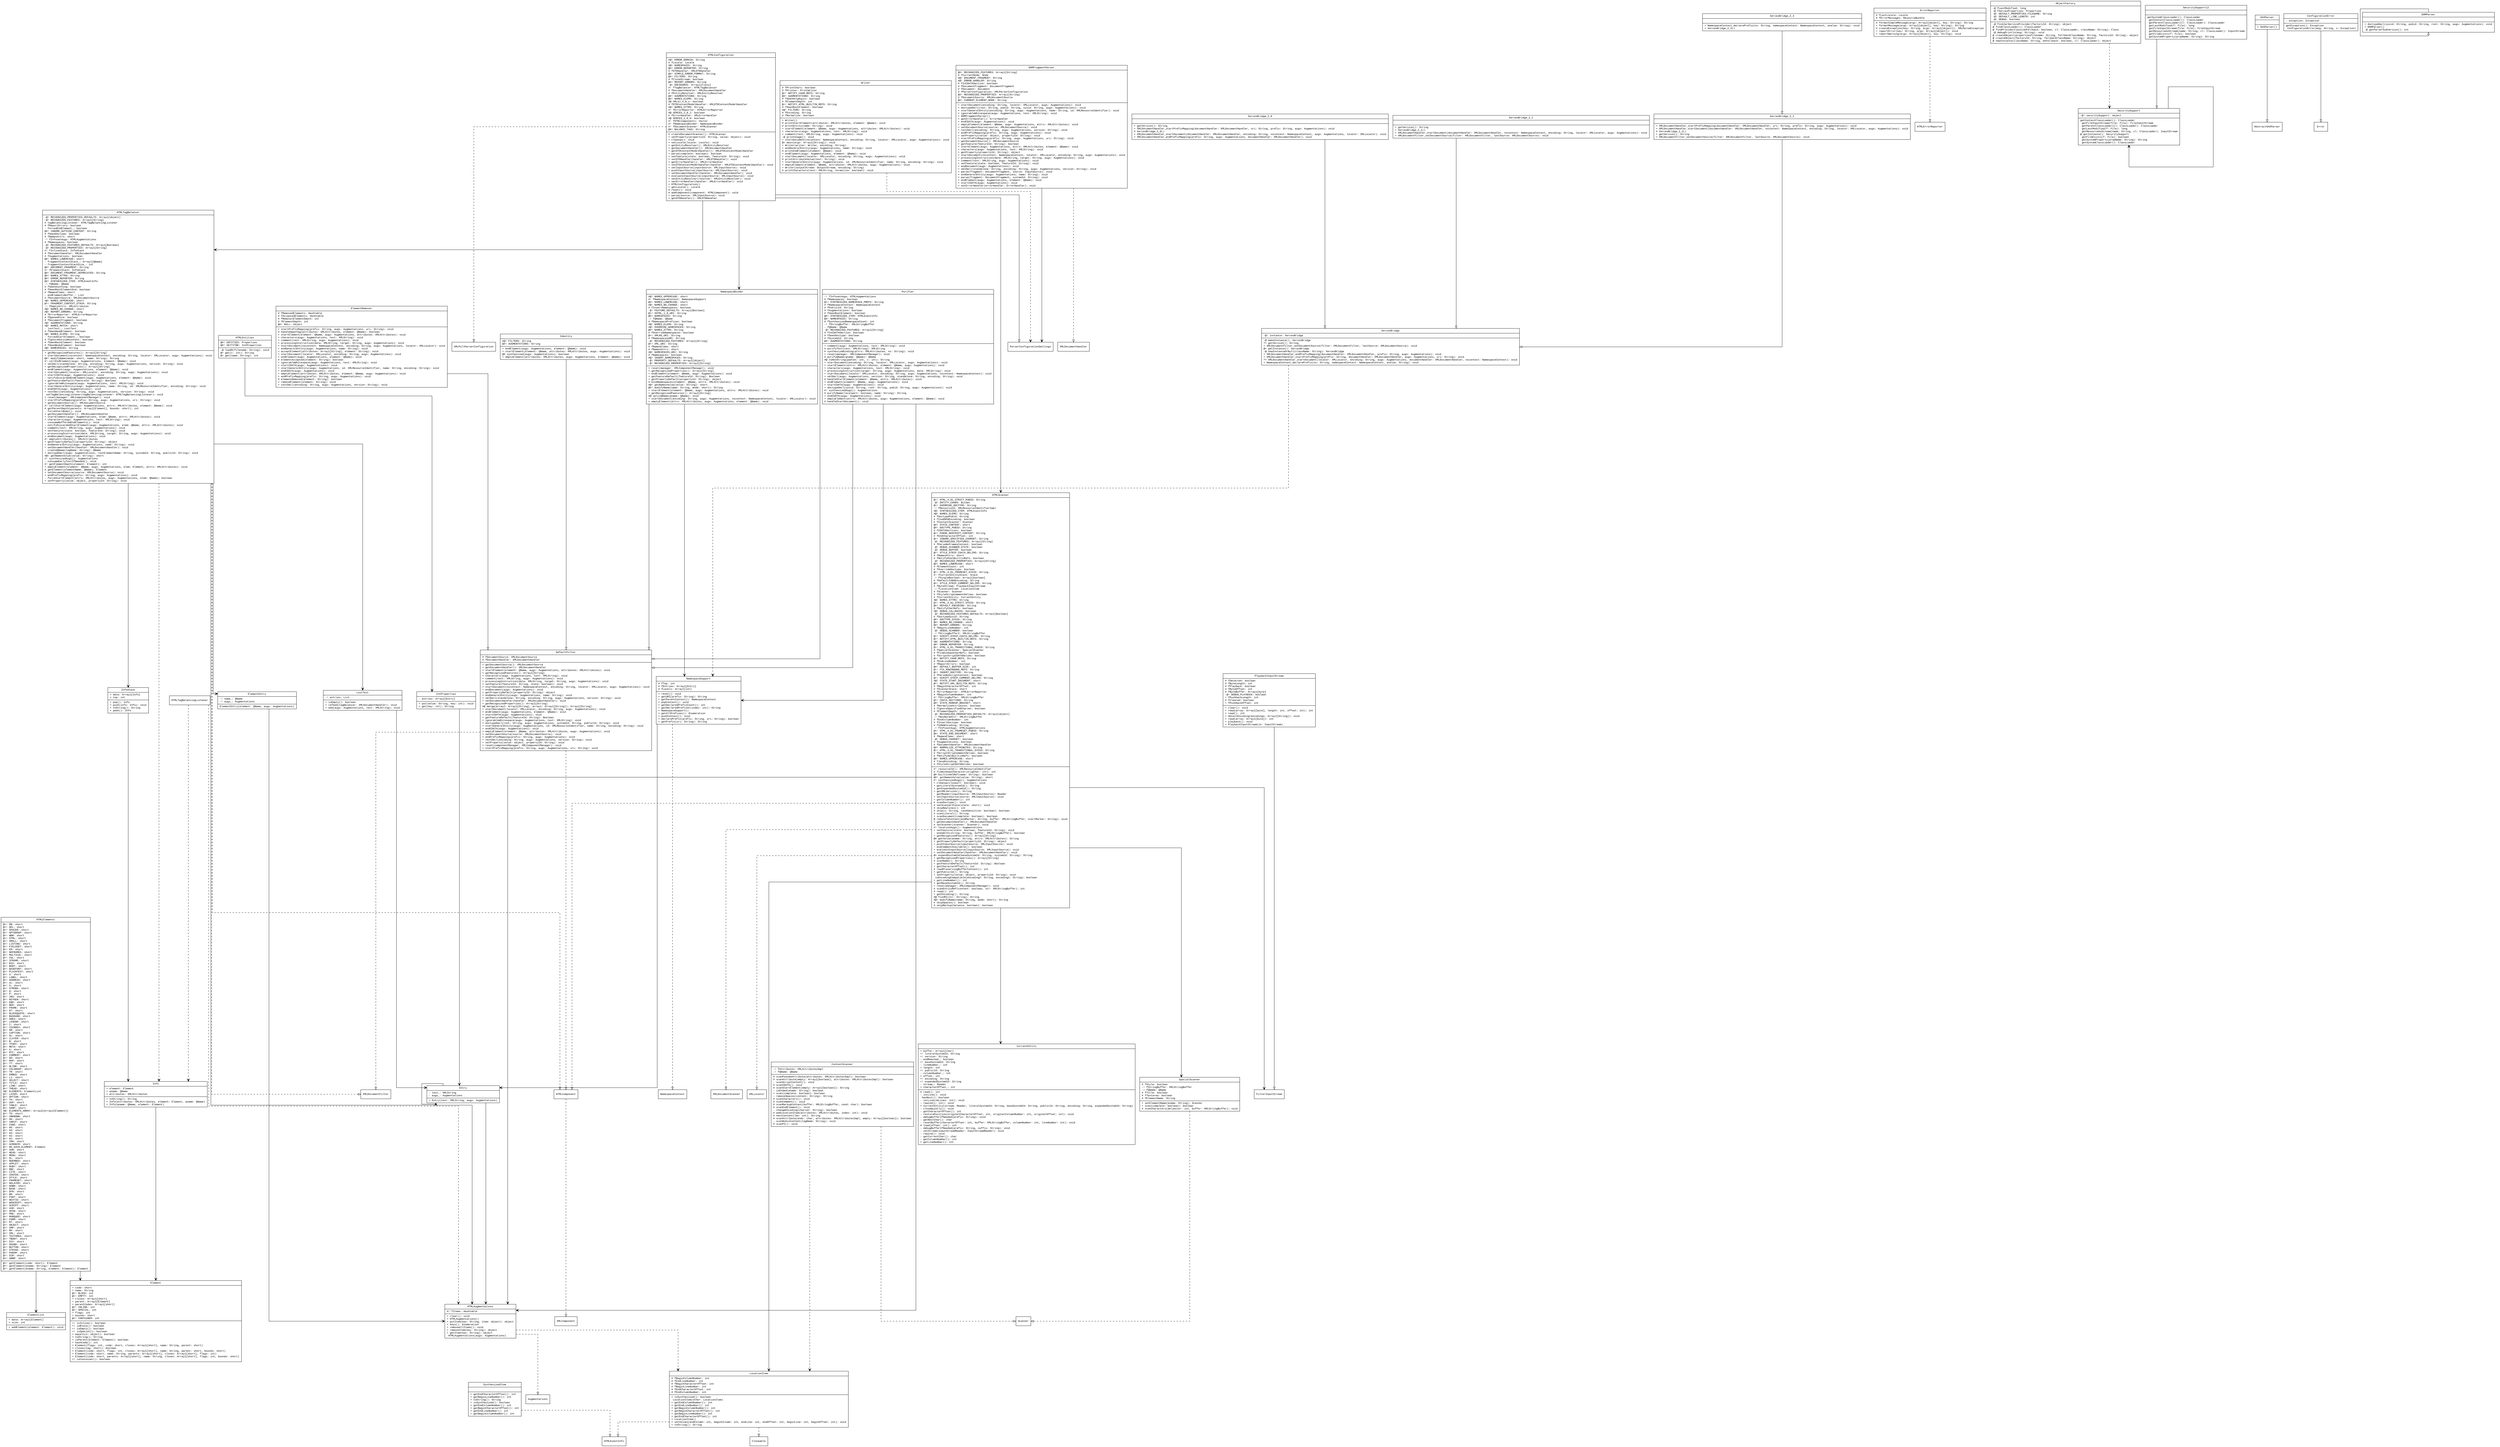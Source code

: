 digraph classes{
fontname = "Courier New"
fontsize = 10
splines=ortho;
node [
fontname = "Courier New"
fontsize = 10
shape = "record"
]
edge [
fontname = "Courier New"
fontsize = 10
]
CurrentEntity [
label = "{CurrentEntity|+ buffer: Array1[char]\l+! literalSystemId: String\l+! version: String\l- endReached_: boolean\l+! baseSystemId: String\l- lineNumber_: int\l+ length: int\l+! publicId: String\l- columnNumber_: int\l+ offset: int\l+! encoding: String\l+! expandedSystemId: String\l- stream_: Reader\l+ characterOffset_: int\l|# read(): int\l- incLine(): void\l hasNext(): boolean\l- incLine(nbLines: int): void\l- rewind(i: int): void\l+ CurrentEntity(stream: Reader, literalSystemId: String, baseSystemId: String, publicId: String, encoding: String, expandedSystemId: String)\l- closeQuietly(): void\l- getCharacterOffset(): int\l- restorePosition(originalCharacterOffset: int, originalColumnNumber: int, originalOffset: int): void\l- debugBufferIfNeeded(prefix: String): void\l- getNextChar(): char\l- resetBuffer(characterOffset: int, buffer: XMLStringBuffer, columnNumber: int, lineNumber: int): void\l# load(offset: int): int\l- debugBufferIfNeeded(prefix: String, suffix: String): void\l- setStream(inputStreamReader: InputStreamReader): void\l- rewind(): void\l- getCurrentChar(): char\l- getColumnNumber(): int\l+ getLineNumber(): int\l}"
]
Entry [
label = "{Entry|+ value: String\l+ key: int\l+ next: Entry\l|+ Entry(value: String, key: int, next: Entry)\l}"
]
Writer [
label = "{Writer|# fPrintChars: boolean\l# fPrinter: PrintWriter\l@+! NOTIFY_CHAR_REFS: String\l@#! AUGMENTATIONS: String\l# fSeenHttpEquiv: boolean\l# fElementDepth: int\l@+! NOTIFY_HTML_BUILTIN_REFS: String\l# fSeenRootElement: boolean\l#@! FILTERS: String\l# fEncoding: String\l# fNormalize: boolean\l|+ Writer()\l# printStartElement(attributes: XMLAttributes, element: QName): void\l# printEntity(name: String): void\l+ startElement(element: QName, augs: Augmentations, attributes: XMLAttributes): void\l+ characters(augs: Augmentations, text: XMLString): void\l+ comment(text: XMLString, augs: Augmentations): void\l-@ printUsage(): void\l+ startDocument(nscontext: NamespaceContext, encoding: String, locator: XMLLocator, augs: Augmentations): void\l@+ main(argv: Array1[String]): void\l+ Writer(writer: Writer, encoding: String)\l+ endGeneralEntity(augs: Augmentations, name: String): void\l# printEndElement(element: QName): void\l+ endElement(augs: Augmentations, element: QName): void\l+ startDocument(locator: XMLLocator, encoding: String, augs: Augmentations): void\l# printAttributeValue(text: String): void\l+ startGeneralEntity(augs: Augmentations, id: XMLResourceIdentifier, name: String, encoding: String): void\l+ emptyElement(element: QName, attributes: XMLAttributes, augs: Augmentations): void\l+ Writer(outputStream: OutputStream, encoding: String)\l# printCharacters(text: XMLString, normalize: boolean): void\l}"
]
DefaultFilter [
label = "{DefaultFilter|# fDocumentSource: XMLDocumentSource\l# fDocumentHandler: XMLDocumentHandler\l|+ getDocumentSource(): XMLDocumentSource\l+ getDocumentHandler(): XMLDocumentHandler\l+ startElement(element: QName, augs: Augmentations, attributes: XMLAttributes): void\l+ getRecognizedFeatures(): Array1[String]\l+ characters(augs: Augmentations, text: XMLString): void\l+ comment(text: XMLString, augs: Augmentations): void\l+ processingInstruction(data: XMLString, target: String, augs: Augmentations): void\l+ setFeature(featureId: String, state: boolean): void\l+ startDocument(nscontext: NamespaceContext, encoding: String, locator: XMLLocator, augs: Augmentations): void\l+ endDocument(augs: Augmentations): void\l+ getPropertyDefault(propertyId: String): object\l+ endGeneralEntity(augs: Augmentations, name: String): void\l+ xmlDecl(standalone: String, encoding: String, augs: Augmentations, version: String): void\l+ setDocumentHandler(handler: XMLDocumentHandler): void\l+ getRecognizedProperties(): Array1[String]\l#@ merge(array2: Array1[String], array1: Array1[String]): Array1[String]\l+ startDocument(locator: XMLLocator, encoding: String, augs: Augmentations): void\l+ endElement(augs: Augmentations, element: QName): void\l+ startCDATA(augs: Augmentations): void\l+ getFeatureDefault(featureId: String): Boolean\l+ ignorableWhitespace(augs: Augmentations, text: XMLString): void\l+ doctypeDecl(root: String, augs: Augmentations, systemId: String, publicId: String): void\l+ startGeneralEntity(augs: Augmentations, id: XMLResourceIdentifier, name: String, encoding: String): void\l+ endCDATA(augs: Augmentations): void\l+ emptyElement(element: QName, attributes: XMLAttributes, augs: Augmentations): void\l+ setDocumentSource(source: XMLDocumentSource): void\l+ endPrefixMapping(prefix: String, augs: Augmentations): void\l+ textDecl(encoding: String, augs: Augmentations, version: String): void\l+ setProperty(value: object, propertyId: String): void\l+ reset(componentManager: XMLComponentManager): void\l+ startPrefixMapping(prefix: String, augs: Augmentations, uri: String): void\l}"
]
ErrorReporter [
label = "{ErrorReporter|# fLastLocale: Locale\l# fErrorMessages: ResourceBundle\l|# formatSimpleMessage(args: Array1[object], key: String): String\l+ formatMessage(args: Array1[object], key: String): String\l# createException(key: String, args: Array1[object]): XMLParseException\l+ reportError(key: String, args: Array1[object]): void\l+ reportWarning(args: Array1[object], key: String): void\l}"
]
HTMLTagBalancer [
label = "{HTMLTagBalancer|-@! RECOGNIZED_PROPERTIES_DEFAULTS: Array1[object]\l-@! RECOGNIZED_FEATURES: Array1[String]\l# tagBalancingListener: HTMLTagBalancingListener\l# fReportErrors: boolean\l- forcedEndElement_: boolean\l@#! IGNORE_OUTSIDE_CONTENT: String\l# fSeenDoctype: boolean\l# fNamesAttrs: short\l-! fInfosetAugs: HTMLAugmentations\l# fNamespaces: boolean\l-@! RECOGNIZED_FEATURES_DEFAULTS: Array1[Boolean]\l-@! RECOGNIZED_PROPERTIES: Array1[String]\l#! fInlineStack: InfoStack\l# fDocumentHandler: XMLDocumentHandler\l# fAugmentations: boolean\l@#! NAMES_LOWERCASE: short\l- fragmentContextStack_: Array1[QName]\l- fragmentContextStackSize_: int\l@#! DOCUMENT_FRAGMENT: String\l#! fElementStack: InfoStack\l@#! DOCUMENT_FRAGMENT_DEPRECATED: String\l@#! NAMES_ATTRS: String\l@#! ERROR_REPORTER: String\l@#! SYNTHESIZED_ITEM: HTMLEventInfo\l-! fQName: QName\l# fSeenAnything: boolean\l# fSeenRootElementEnd: boolean\l# fNamesElems: short\l- endElementsBuffer_: List\l# fDocumentSource: XMLDocumentSource\l#@! NAMES_UPPERCASE: short\l@+! FRAGMENT_CONTEXT_STACK: String\l-! fEmptyAttrs: XMLAttributes\l#@! NAMES_NO_CHANGE: short\l#@! REPORT_ERRORS: String\l# fErrorReporter: HTMLErrorReporter\l# fOpenedForm: boolean\l# fDocumentFragment: boolean\l#@! AUGMENTATIONS: String\l#@! NAMES_MATCH: short\l- lostText_: LostText\l# fSeenHeadElement: boolean\l#@! NAMES_ELEMS: String\l- forcedStartElement_: boolean\l# fIgnoreOutsideContent: boolean\l# fSeenRootElement: boolean\l# fSeenBodyElement: boolean\l#@! NAMESPACES: String\l|+ getRecognizedFeatures(): Array1[String]\l+ startDocument(nscontext: NamespaceContext, encoding: String, locator: XMLLocator, augs: Augmentations): void\l@#! modifyName(mode: short, name: String): String\l#! callEndElement(augs: Augmentations, element: QName): void\l+ xmlDecl(standalone: String, encoding: String, augs: Augmentations, version: String): void\l+ getRecognizedProperties(): Array1[String]\l+ endElement(augs: Augmentations, element: QName): void\l+ startDocument(locator: XMLLocator, encoding: String, augs: Augmentations): void\l+ startCDATA(augs: Augmentations): void\l- notifyDiscardedEndElement(augs: Augmentations, element: QName): void\l+ getFeatureDefault(featureId: String): Boolean\l+ ignorableWhitespace(augs: Augmentations, text: XMLString): void\l+ startGeneralEntity(augs: Augmentations, name: String, id: XMLResourceIdentifier, encoding: String): void\l+ endCDATA(augs: Augmentations): void\l+ textDecl(encoding: String, augs: Augmentations, version: String): void\l setTagBalancingListener(tagBalancingListener: HTMLTagBalancingListener): void\l+ reset(manager: XMLComponentManager): void\l+ startPrefixMapping(prefix: String, augs: Augmentations, uri: String): void\l+ getDocumentSource(): XMLDocumentSource\l#! callStartElement(augs: Augmentations, attrs: XMLAttributes, element: QName): void\l# getParentDepth(parents: Array1[Element], bounds: short): int\l- forceStartBody(): void\l+ getDocumentHandler(): XMLDocumentHandler\l+ startElement(augs: Augmentations, elem: QName, attrs: XMLAttributes): void\l+ characters(augs: Augmentations, text: XMLString): void\l- consumeBufferedEndElements(): void\l- notifyDiscardedStartElement(augs: Augmentations, elem: QName, attrs: XMLAttributes): void\l+ comment(text: XMLString, augs: Augmentations): void\l+ setFeature(state: boolean, featureId: String): void\l+ processingInstruction(data: XMLString, target: String, augs: Augmentations): void\l+ endDocument(augs: Augmentations): void\l#! emptyAttributes(): XMLAttributes\l+ getPropertyDefault(propertyId: String): object\l+ endGeneralEntity(augs: Augmentations, name: String): void\l+ setDocumentHandler(handler: XMLDocumentHandler): void\l- createQName(tagName: String): QName\l+ doctypeDecl(augs: Augmentations, rootElementName: String, systemId: String, publicId: String): void\l#@! getNamesValue(value: String): short\l#! synthesizedAugs(): Augmentations\l- consumeEarlyTextIfNeeded(): void\l#! getElementDepth(element: Element): int\l+ emptyElement(element: QName, augs: Augmentations, elem: Element, attrs: XMLAttributes): void\l# getElement(elementName: QName): Element\l+ setDocumentSource(source: XMLDocumentSource): void\l+ endPrefixMapping(prefix: String, augs: Augmentations): void\l- forceStartElement(attrs: XMLAttributes, augs: Augmentations, elem: QName): boolean\l+ setProperty(value: object, propertyId: String): void\l}"
]
ObjectFactory [
label = "{ObjectFactory|-@ fLastModified: long\l-@ fXercesProperties: Properties\l-@! DEFAULT_PROPERTIES_FILENAME: String\l-@! DEFAULT_LINE_LENGTH: int\l-@! DEBUG: boolean\l|-@ findJarServiceProvider(factoryId: String): object\l@ findClassLoader(): ClassLoader\l@ findProviderClass(doFallback: boolean, cl: ClassLoader, className: String): Class\l-@ debugPrintln(msg: String): void\l@ createObject(propertiesFilename: String, fallbackClassName: String, factoryId: String): object\l@ createObject(factoryId: String, fallbackClassName: String): object\l@ newInstance(className: String, doFallback: boolean, cl: ClassLoader): object\l}"
]
SAXParser [
label = "{SAXParser||+ SAXParser()\l}"
]
SecuritySupport12 [
label = "{SecuritySupport12|| getSystemClassLoader(): ClassLoader\l getContextClassLoader(): ClassLoader\l getParentClassLoader(cl: ClassLoader): ClassLoader\l getLastModified(f: File): long\l getFileInputStream(file: File): FileInputStream\l getResourceAsStream(name: String, cl: ClassLoader): InputStream\l getFileExists(f: File): boolean\l getSystemProperty(propName: String): String\l}"
]
NamespaceSupport [
label = "{NamespaceSupport|# fTop: int\l# fEntries: Array1[Entry]\l# fLevels: Array1[int]\l|+ reset(): void\l+ getURI(prefix: String): String\l+ getParentContext(): NamespaceContext\l+ popContext(): void\l+ getDeclaredPrefixCount(): int\l+ getDeclaredPrefixAt(index: int): String\l+ NamespaceSupport()\l+ getAllPrefixes(): Enumeration\l+ pushContext(): void\l+ declarePrefix(prefix: String, uri: String): boolean\l+ getPrefix(uri: String): String\l}"
]
InfoStack [
label = "{InfoStack|+ data: Array1[Info]\l+ top: int\l|+ pop(): Info\l+ push(info: Info): void\l+ toString(): String\l+ peek(): Info\l}"
]
Identity [
label = "{Identity|#@! FILTERS: String\l@#! AUGMENTATIONS: String\l|+ endElement(augs: Augmentations, element: QName): void\l+ startElement(element: QName, attributes: XMLAttributes, augs: Augmentations): void\l@# synthesized(augs: Augmentations): boolean\l+ emptyElement(attributes: XMLAttributes, augs: Augmentations, element: QName): void\l}"
]
NamespaceBinder [
label = "{NamespaceBinder|#@! NAMES_UPPERCASE: short\l#! fNamespaceContext: NamespaceSupport\l@#! NAMES_LOWERCASE: short\l#@! NAMES_NO_CHANGE: short\l# fInsertNamespaces: boolean\l-@! FEATURE_DEFAULTS: Array1[Boolean]\l@+! XHTML_1_0_URI: String\l@#! NAMESPACES: String\l-! fQName: QName\l# fNamespacePrefixes: boolean\l#@! NAMES_ELEMS: String\l#@! OVERRIDE_NAMESPACES: String\l@#! NAMES_ATTRS: String\l# fOverrideNamespaces: boolean\l@+! XMLNS_URI: String\l# fNamespacesURI: String\l-@! RECOGNIZED_FEATURES: Array1[String]\l@+! XML_URI: String\l# fNamesElems: short\l# fNamesAttrs: short\l#@! NAMESPACES_URI: String\l# fNamespaces: boolean\l#@! INSERT_NAMESPACES: String\l-@! PROPERTY_DEFAULTS: Array1[object]\l-@! RECOGNIZED_PROPERTIES: Array1[String]\l|+ reset(manager: XMLComponentManager): void\l+ getRecognizedProperties(): Array1[String]\l+ endElement(element: QName, augs: Augmentations): void\l+ getFeatureDefault(featureId: String): Boolean\l+ getPropertyDefault(propertyId: String): object\l# bindNamespaces(element: QName, attrs: XMLAttributes): void\l#@! getNamesValue(value: String): short\l@#! modifyName(name: String, mode: short): String\l+ startElement(element: QName, augs: Augmentations, attrs: XMLAttributes): void\l+ getRecognizedFeatures(): Array1[String]\l#@ splitQName(qname: QName): void\l+ startDocument(encoding: String, augs: Augmentations, nscontext: NamespaceContext, locator: XMLLocator): void\l+ emptyElement(attrs: XMLAttributes, augs: Augmentations, element: QName): void\l}"
]
PlaybackInputStream [
label = "{PlaybackInputStream|# fDetected: boolean\l# fByteLength: int\l# fPlayback: boolean\l# fByteOffset: int\l# fByteBuffer: Array1[byte]\l-@! DEBUG_PLAYBACK: boolean\l+ fPushbackLength: int\l# fCleared: boolean\l+ fPushbackOffset: int\l|+ clear(): void\l+ read(array: Array1[byte], length: int, offset: int): int\l+ read(): int\l+ detectEncoding(encodings: Array1[String]): void\l+ read(array: Array1[byte]): int\l+ playback(): void\l+ PlaybackInputStream(in: InputStream)\l}"
]
XercesBridge_2_0 [
label = "{XercesBridge_2_0||+ getVersion(): String\l+ XMLDocumentHandler_startPrefixMapping(documentHandler: XMLDocumentHandler, uri: String, prefix: String, augs: Augmentations): void\l# XercesBridge_2_0()\l+ XMLDocumentHandler_startDocument(documentHandler: XMLDocumentHandler, encoding: String, nscontext: NamespaceContext, augs: Augmentations, locator: XMLLocator): void\l+ XMLDocumentHandler_endPrefixMapping(prefix: String, augs: Augmentations, documentHandler: XMLDocumentHandler): void\l}"
]
Entry [
label = "{Entry|+ prefix: String\l+ uri: String\l|+ Entry(uri: String, prefix: String)\l}"
]
ConfigurationError [
label = "{ConfigurationError|- exception: Exception\l| getException(): Exception\l ConfigurationError(msg: String, x: Exception)\l}"
]
XercesBridge_2_1 [
label = "{XercesBridge_2_1||+ getVersion(): String\l+ XercesBridge_2_1()\l+ XMLDocumentHandler_startDocument(documentHandler: XMLDocumentHandler, nscontext: NamespaceContext, encoding: String, locator: XMLLocator, augs: Augmentations): void\l+ XMLDocumentFilter_setDocumentSource(filter: XMLDocumentFilter, lastSource: XMLDocumentSource): void\l}"
]
XercesBridge_2_2 [
label = "{XercesBridge_2_2||+ XMLDocumentHandler_startPrefixMapping(documentHandler: XMLDocumentHandler, uri: String, prefix: String, augs: Augmentations): void\l+ XMLDocumentHandler_startDocument(documentHandler: XMLDocumentHandler, nscontext: NamespaceContext, encoding: String, locator: XMLLocator, augs: Augmentations): void\l# XercesBridge_2_2()\l+ getVersion(): String\l+ XMLDocumentFilter_setDocumentSource(filter: XMLDocumentFilter, lastSource: XMLDocumentSource): void\l}"
]
Info [
label = "{Info|+ element: Element\l+ qname: QName\l+ attributes: XMLAttributes\l|+ toString(): String\l+ Info(attributes: XMLAttributes, element: Element, qname: QName)\l+ Info(qname: QName, element: Element)\l}"
]
DOMFragmentParser [
label = "{DOMFragmentParser|@#! RECOGNIZED_FEATURES: Array1[String]\l# fCurrentNode: Node\l#@! DOCUMENT_FRAGMENT: String\l#@! ERROR_HANDLER: String\l# fInCDATASection: boolean\l# fDocumentFragment: DocumentFragment\l# fDocument: Document\l# fParserConfiguration: XMLParserConfiguration\l@#! RECOGNIZED_PROPERTIES: Array1[String]\l# fDocumentSource: XMLDocumentSource\l@#! CURRENT_ELEMENT_NODE: String\l|+ startDocument(encoding: String, locator: XMLLocator, augs: Augmentations): void\l+ doctypeDecl(root: String, pubid: String, sysid: String, augs: Augmentations): void\l+ startGeneralEntity(encoding: String, augs: Augmentations, name: String, id: XMLResourceIdentifier): void\l+ ignorableWhitespace(augs: Augmentations, text: XMLString): void\l+ DOMFragmentParser()\l+ getErrorHandler(): ErrorHandler\l+ endCDATA(augs: Augmentations): void\l+ emptyElement(element: QName, augs: Augmentations, attrs: XMLAttributes): void\l+ setDocumentSource(source: XMLDocumentSource): void\l+ textDecl(encoding: String, augs: Augmentations, version: String): void\l+ endPrefixMapping(prefix: String, augs: Augmentations): void\l+ setProperty(value: object, propertyId: String): void\l+ startPrefixMapping(prefix: String, augs: Augmentations, uri: String): void\l+ getDocumentSource(): XMLDocumentSource\l+ getFeature(featureId: String): boolean\l+ startElement(augs: Augmentations, attrs: XMLAttributes, element: QName): void\l+ characters(augs: Augmentations, text: XMLString): void\l+ getProperty(propertyId: String): object\l+ startDocument(nscontext: NamespaceContext, locator: XMLLocator, encoding: String, augs: Augmentations): void\l+ processingInstruction(data: XMLString, target: String, augs: Augmentations): void\l+ comment(text: XMLString, augs: Augmentations): void\l+ setFeature(state: boolean, featureId: String): void\l+ endDocument(augs: Augmentations): void\l+ xmlDecl(standalone: String, encoding: String, augs: Augmentations, version: String): void\l+ parse(fragment: DocumentFragment, source: InputSource): void\l+ endGeneralEntity(augs: Augmentations, name: String): void\l+ parse(fragment: DocumentFragment, systemId: String): void\l+ endElement(augs: Augmentations, element: QName): void\l+ startCDATA(augs: Augmentations): void\l+ setErrorHandler(errorHandler: ErrorHandler): void\l}"
]
XercesBridge_2_3 [
label = "{XercesBridge_2_3||+ NamespaceContext_declarePrefix(ns: String, namespaceContext: NamespaceContext, avalue: String): void\l+ XercesBridge_2_3()\l}"
]
SynthesizedItem [
label = "{SynthesizedItem||+ getEndCharacterOffset(): int\l+ getBeginLineNumber(): int\l+ toString(): String\l+ isSynthesized(): boolean\l+ getEndColumnNumber(): int\l+ getBeginCharacterOffset(): int\l+ getEndLineNumber(): int\l+ getBeginColumnNumber(): int\l}"
]
HTMLElements [
label = "{HTMLElements|@+! RB: short\l@+! DEL: short\l@+! SPACER: short\l@+! OPTGROUP: short\l@+! WBR: short\l@+! HTML: short\l@+! SMALL: short\l@+! LISTING: short\l@+! FIELDSET: short\l@+! EM: short\l@+! NOFRAMES: short\l@+! MULTICOL: short\l@+! COL: short\l@+! IFRAME: short\l@+! BIG: short\l@+! BODY: short\l@+! BASEFONT: short\l@+! PLAINTEXT: short\l@+! U: short\l@+! LABEL: short\l@+! ADDRESS: short\l@+! UL: short\l@+! S: short\l@+! STRONG: short\l@+! Q: short\l@+! P: short\l@+! INS: short\l@+! KEYGEN: short\l@+! KBD: short\l@+! BDO: short\l@+! FRAME: short\l@+! DT: short\l@+! BLOCKQUOTE: short\l@+! BGSOUND: short\l@+! AREA: short\l@+! LEGEND: short\l@+! I: short\l@+! ISINDEX: short\l@+! HR: short\l@+! CAPTION: short\l@+! DL: short\l@+! ILAYER: short\l@+! B: short\l@+! TFOOT: short\l@+! META: short\l@+! A: short\l@+! RTC: short\l@+! COMMENT: short\l@+! DD: short\l@+! MAP: short\l@+! TT: short\l@+! BLINK: short\l@+! COLGROUP: short\l@+! TR: short\l@+! EMBED: short\l@+! LI: short\l@+! SELECT: short\l@+! TITLE: short\l@+! LINK: short\l@+! THEAD: short\l#@! ELEMENTS: ElementList\l@+! LAYER: short\l@+! OPTION: short\l@+! TH: short\l@+! SUP: short\l@+! TABLE: short\l@+! SAMP: short\l#@! ELEMENTS_ARRAY: Array2[Array1[Element]]\l@+! TD: short\l@+! UNKNOWN: short\l@+! H6: short\l@+! INPUT: short\l@+! CODE: short\l@+! H5: short\l@+! H4: short\l@+! H3: short\l@+! H2: short\l@+! H1: short\l@+! IMG: short\l@+! ACRONYM: short\l@+! NO_SUCH_ELEMENT: Element\l@+! SUB: short\l@+! HEAD: short\l@+! MENU: short\l@+! OL: short\l@+! NOEMBED: short\l@+! APPLET: short\l@+! RUBY: short\l@+! RBC: short\l@+! CITE: short\l@+! CENTER: short\l@+! STYLE: short\l@+! FRAMESET: short\l@+! NOLAYER: short\l@+! NOBR: short\l@+! BASE: short\l@+! DFN: short\l@+! BR: short\l@+! FONT: short\l@+! NEXTID: short\l@+! NOSCRIPT: short\l@+! SCRIPT: short\l@+! VAR: short\l@+! SPAN: short\l@+! PRE: short\l@+! MARQUEE: short\l@+! FORM: short\l@+! RT: short\l@+! OBJECT: short\l@+! XMP: short\l@+! RP: short\l@+! XML: short\l@+! TEXTAREA: short\l@+! TBODY: short\l@+! DIV: short\l@+! SOUND: short\l@+! BUTTON: short\l@+! STRIKE: short\l@+! PARAM: short\l@+! DIR: short\l@+! ABBR: short\l|@+! getElement(code: short): Element\l@+! getElement(ename: String): Element\l@+! getElement(ename: String, element: Element): Element\l}"
]
LocationItem [
label = "{LocationItem|# fBeginColumnNumber: int\l# fEndLineNumber: int\l# fBeginCharacterOffset: int\l# fBeginLineNumber: int\l# fEndCharacterOffset: int\l# fEndColumnNumber: int\l|+ isSynthesized(): boolean\l LocationItem(other: LocationItem)\l+ getEndColumnNumber(): int\l+ getEndLineNumber(): int\l+ getBeginColumnNumber(): int\l+ getBeginCharacterOffset(): int\l+ getBeginLineNumber(): int\l+ getEndCharacterOffset(): int\l+ LocationItem()\l+ setValues(endColumn: int, beginColumn: int, endLine: int, endOffset: int, beginLine: int, beginOffset: int): void\l+ toString(): String\l}"
]
ElementRemover [
label = "{ElementRemover|# fRemovedElements: Hashtable\l# fAcceptedElements: Hashtable\l# fRemovalElementDepth: int\l# fElementDepth: int\l@#! NULL: object\l|+ startPrefixMapping(prefix: String, augs: Augmentations, uri: String): void\l# handleOpenTag(attributes: XMLAttributes, element: QName): boolean\l+ startElement(element: QName, augs: Augmentations, attributes: XMLAttributes): void\l+ characters(augs: Augmentations, text: XMLString): void\l+ comment(text: XMLString, augs: Augmentations): void\l+ processingInstruction(data: XMLString, target: String, augs: Augmentations): void\l+ startDocument(nscontext: NamespaceContext, encoding: String, augs: Augmentations, locator: XMLLocator): void\l+ endGeneralEntity(augs: Augmentations, name: String): void\l+ acceptElement(attributes: Array1[String], element: String): void\l+ startDocument(locator: XMLLocator, encoding: String, augs: Augmentations): void\l+ endElement(augs: Augmentations, element: QName): void\l# elementAccepted(element: String): boolean\l+ ignorableWhitespace(augs: Augmentations, text: XMLString): void\l+ startCDATA(augs: Augmentations): void\l+ startGeneralEntity(augs: Augmentations, id: XMLResourceIdentifier, name: String, encoding: String): void\l+ endCDATA(augs: Augmentations): void\l+ emptyElement(attributes: XMLAttributes, element: QName, augs: Augmentations): void\l+ endPrefixMapping(prefix: String, augs: Augmentations): void\l# elementRemoved(element: String): boolean\l+ removeElement(element: String): void\l+ textDecl(encoding: String, augs: Augmentations, version: String): void\l}"
]
HTMLAugmentations [
label = "{HTMLAugmentations|#! fItems: Hashtable\l|+ clear(): void\l+ HTMLAugmentations()\l+ putItem(key: String, item: object): object\l+ keys(): Enumeration\l+ removeAllItems(): void\l+ removeItem(key: String): object\l+ getItem(key: String): object\l HTMLAugmentations(augs: Augmentations)\l}"
]
DOMParser [
label = "{DOMParser||+ doctypeDecl(sysid: String, pubid: String, root: String, augs: Augmentations): void\l+ DOMParser()\l-@ getParserSubVersion(): int\l}"
]
HTMLEntities [
label = "{HTMLEntities|@#! ENTITIES: Properties\l@#! SEITITNE: IntProperties\l|-@ load0(filename: String): void\l@+ get(c: int): String\l@+ get(name: String): int\l}"
]
ElementList [
label = "{ElementList|+ data: Array1[Element]\l+ size: int\l|+ addElement(element: Element): void\l}"
]
HTMLConfiguration [
label = "{HTMLConfiguration|#@! ERROR_DOMAIN: String\l# fLocale: Locale\l#@! NAMESPACES: String\l@#! ERROR_REPORTER: String\l# fDTDHandler: XMLDTDHandler\l@#! SIMPLE_ERROR_FORMAT: String\l@#! FILTERS: String\l# fCloseStream: boolean\l@#! REPORT_ERRORS: String\l-@! DOCSOURCE: Array1[Class]\l#! fTagBalancer: HTMLTagBalancer\l# fDocumentHandler: XMLDocumentHandler\l# fEntityResolver: XMLEntityResolver\l@#! AUGMENTATIONS: String\l@#! NAMES_ELEMS: String\l#@ XML4J_4_0_x: boolean\l# fDTDContentModelHandler: XMLDTDContentModelHandler\l#@! NAMES_ATTRS: String\l#! fErrorReporter: HTMLErrorReporter\l#@ XERCES_2_0_1: boolean\l# fErrorHandler: XMLErrorHandler\l#@ XERCES_2_0_0: boolean\l#! fHTMLComponents: Vector\l#! fNamespaceBinder: NamespaceBinder\l#! fDocumentScanner: HTMLScanner\l@#! BALANCE_TAGS: String\l|# createDocumentScanner(): HTMLScanner\l+ setProperty(propertyId: String, value: object): void\l+ cleanup(): void\l+ setLocale(locale: Locale): void\l+ getEntityResolver(): XMLEntityResolver\l+ getDocumentHandler(): XMLDocumentHandler\l+ getDTDContentModelHandler(): XMLDTDContentModelHandler\l+ parse(complete: boolean): boolean\l+ setFeature(state: boolean, featureId: String): void\l+ setDTDHandler(handler: XMLDTDHandler): void\l+ getErrorHandler(): XMLErrorHandler\l+ setDTDContentModelHandler(handler: XMLDTDContentModelHandler): void\l+ setInputSource(inputSource: XMLInputSource): void\l+ pushInputSource(inputSource: XMLInputSource): void\l+ setDocumentHandler(handler: XMLDocumentHandler): void\l+ evaluateInputSource(inputSource: XMLInputSource): void\l+ setEntityResolver(resolver: XMLEntityResolver): void\l+ setErrorHandler(handler: XMLErrorHandler): void\l+ HTMLConfiguration()\l+ getLocale(): Locale\l# reset(): void\l# addComponent(component: HTMLComponent): void\l+ parse(source: XMLInputSource): void\l+ getDTDHandler(): XMLDTDHandler\l}"
]
Element [
label = "{Element|+ code: short\l+ name: String\l@+! BLOCK: int\l@+! EMPTY: int\l+ closes: Array1[short]\l+ parent: Array1[Element]\l+ parentCodes: Array1[short]\l@+! INLINE: int\l@+! SPECIAL: int\l+ flags: int\l+ bounds: short\l@+! CONTAINER: int\l|+! isInline(): boolean\l+! isBlock(): boolean\l+! isEmpty(): boolean\l+! isSpecial(): boolean\l+ equals(o: object): boolean\l+ toString(): String\l+ isParent(element: Element): boolean\l+ hashCode(): int\l+ Element(flags: int, code: short, closes: Array1[short], name: String, parent: short)\l+ closes(tag: short): boolean\l+ Element(code: short, flags: int, closes: Array1[short], name: String, parent: short, bounds: short)\l+ Element(code: short, name: String, parents: Array1[short], closes: Array1[short], flags: int)\l+ Element(code: short, parents: Array1[short], name: String, closes: Array1[short], flags: int, bounds: short)\l+! isContainer(): boolean\l}"
]
XercesBridge [
label = "{XercesBridge|-@! instance: XercesBridge\l|-@ makeInstance(): XercesBridge\l?+ getVersion(): String\l+ XMLDocumentFilter_setDocumentSource(filter: XMLDocumentFilter, lastSource: XMLDocumentSource): void\l@+ getInstance(): XercesBridge\l-@ newInstanceOrNull(className: String): XercesBridge\l+ XMLDocumentHandler_endPrefixMapping(documentHandler: XMLDocumentHandler, prefix: String, augs: Augmentations): void\l+ XMLDocumentHandler_startPrefixMapping(prefix: String, documentHandler: XMLDocumentHandler, augs: Augmentations, uri: String): void\l?+ XMLDocumentHandler_startDocument(locator: XMLLocator, encoding: String, augs: Augmentations, documentHandler: XMLDocumentHandler, nscontext: NamespaceContext): void\l+ NamespaceContext_declarePrefix(ns: String, namespaceContext: NamespaceContext, avalue: String): void\l}"
]
LostText [
label = "{LostText|-! entries: List\l|+ isEmpty(): boolean\l+ refeed(tagBalancer: XMLDocumentHandler): void\l+ add(augs: Augmentations, text: XMLString): void\l}"
]
SecuritySupport [
label = "{SecuritySupport|-@! securitySupport: object\l| getContextClassLoader(): ClassLoader\l getFileInputStream(file: File): FileInputStream\l getParentClassLoader(cl: ClassLoader): ClassLoader\l getLastModified(f: File): long\l getResourceAsStream(name: String, cl: ClassLoader): InputStream\l@ getInstance(): SecuritySupport\l getFileExists(f: File): boolean\l getSystemProperty(propName: String): String\l getSystemClassLoader(): ClassLoader\l}"
]
Entry [
label = "{Entry|- text_: XMLString\l- augs_: Augmentations\l|+ Entry(text: XMLString, augs: Augmentations)\l}"
]
HTMLScanner [
label = "{HTMLScanner|@+! HTML_4_01_STRICT_PUBID: String\l-@! ENTITY_CHARS: BitSet\l@+! OVERRIDE_DOCTYPE: String\l-! fResourceId: XMLResourceIdentifierImpl\l#@! SYNTHESIZED_ITEM: HTMLEventInfo\l#@! NAMES_ELEMS: String\l# fDoctypePubid: String\l# fIso8859Encoding: boolean\l# fContentScanner: Scanner\l@#! STATE_CONTENT: short\l@#! DOCTYPE_PUBID: String\l# fCDATASections: boolean\l@+! PARSE_NOSCRIPT_CONTENT: String\l# fEndCharacterOffset: int\l@+! IGNORE_SPECIFIED_CHARSET: String\l-@! RECOGNIZED_FEATURES: Array1[String]\l# fParseNoFramesContent: boolean\l-@! DEBUG_SCANNER_STATE: boolean\l-@! DEBUG_BUFFER: boolean\l@+! STYLE_STRIP_CDATA_DELIMS: String\l# fNamesAttrs: short\l# fNotifyHtmlBuiltinRefs: boolean\l-@! RECOGNIZED_PROPERTIES: Array1[String]\l@#! NAMES_LOWERCASE: short\l# fElementCount: int\l# fOverrideDoctype: boolean\l@+! HTML_4_01_FRAMESET_SYSID: String\l#! fCurrentEntityStack: Stack\l-! fSingleBoolean: Array1[boolean]\l# fDefaultIANAEncoding: String\l@+! STYLE_STRIP_COMMENT_DELIMS: String\l# fByteStream: PlaybackInputStream\l-! fLocationItem: LocationItem\l# fScanner: Scanner\l# fStyleStripCommentDelims: boolean\l# fCurrentEntity: CurrentEntity\l#@! NAMES_ATTRS: String\l@+! HTML_4_01_STRICT_SYSID: String\l@#! DEFAULT_ENCODING: String\l# fNotifyCharRefs: boolean\l#@! DEBUG_CALLBACKS: boolean\l-@! RECOGNIZED_FEATURES_DEFAULTS: Array1[Boolean]\l# fDoctypeSysid: String\l@#! DOCTYPE_SYSID: String\l@#! NAMES_NO_CHANGE: short\l@#! REPORT_ERRORS: String\l# fBeginLineNumber: int\l-@! DEBUG_SCANNER: boolean\l-! fStringBuffer2: XMLStringBuffer\l@+! SCRIPT_STRIP_CDATA_DELIMS: String\l@+! NOTIFY_HTML_BUILTIN_REFS: String\l#@! AUGMENTATIONS: String\l@#! ERROR_REPORTER: String\l@+! HTML_4_01_TRANSITIONAL_PUBID: String\l# fSpecialScanner: SpecialScanner\l# fFixWindowsCharRefs: boolean\l# fScriptStripCDATADelims: boolean\l@+! NOTIFY_CHAR_REFS: String\l# fEndLineNumber: int\l# fReportErrors: boolean\l@#! DEFAULT_BUFFER_SIZE: int\l@+! FIX_MSWINDOWS_REFS: String\l@+! INSERT_DOCTYPE: String\l# fParseNoScriptContent: boolean\l@+! SCRIPT_STRIP_COMMENT_DELIMS: String\l#@! STATE_START_DOCUMENT: short\l@+! NOTIFY_XML_BUILTIN_REFS: String\l# fBeginCharacterOffset: int\l# fScannerState: short\l# fErrorReporter: HTMLErrorReporter\l# fBeginColumnNumber: int\l#! fStringBuffer: XMLStringBuffer\l@+! CDATA_SECTIONS: String\l@#! STATE_MARKUP_BRACKET: short\l# fNormalizeAttributes: boolean\l# fIgnoreSpecifiedCharset: boolean\l# fElementDepth: int\l-@! RECOGNIZED_PROPERTIES_DEFAULTS: Array1[object]\l-! fNonNormAttr: XMLStringBuffer\l# fEndColumnNumber: int\l# fInsertDoctype: boolean\l# fIANAEncoding: String\l-! fInfosetAugs: HTMLAugmentations\l@+! HTML_4_01_FRAMESET_PUBID: String\l@#! STATE_END_DOCUMENT: short\l# fNamesElems: short\l-@! DEBUG_CHARSET: boolean\l# fAugmentations: boolean\l# fDocumentHandler: XMLDocumentHandler\l@#! NORMALIZE_ATTRIBUTES: String\l@+! HTML_4_01_TRANSITIONAL_SYSID: String\l# fScriptStripCommentDelims: boolean\l# fNotifyXmlBuiltinRefs: boolean\l@#! NAMES_UPPERCASE: short\l# fJavaEncoding: String\l# fStyleStripCDATADelims: boolean\l|#! resourceId(): XMLResourceIdentifier\l# fixWindowsCharacter(origChar: int): int\l@# builtinXmlRef(name: String): boolean\l@#! getNamesValue(value: String): short\l#! synthesizedAugs(): Augmentations\l+ cleanup(closeall: boolean): void\l+ getLiteralSystemId(): String\l+ getExpandedSystemId(): String\l+ getXMLVersion(): String\l- getReader(inputSource: XMLInputSource): Reader\l+ setInputSource(source: XMLInputSource): void\l+ getColumnNumber(): int\l# scanDoctype(): void\l# setScannerState(state: short): void\l# skipNewlines(): int\l# skip(s: String, caseSensitive: boolean): boolean\l# scanLiteral(): String\l+ scanDocument(complete: boolean): boolean\l@ reduceToContent(endMarker: String, buffer: XMLStringBuffer, startMarker: String): void\l+ getDocumentHandler(): XMLDocumentHandler\l# setScanner(scanner: Scanner): void\l#! locationAugs(): Augmentations\l+ setFeature(state: boolean, featureId: String): void\l- endsWith(string: String, buffer: XMLStringBuffer): boolean\l+ getRecognizedFeatures(): Array1[String]\l@# getValue(aname: String, attrs: XMLAttributes): String\l+ getPropertyDefault(propertyId: String): object\l+ pushInputSource(inputSource: XMLInputSource): void\l- endCommentAvailable(): boolean\l+ evaluateInputSource(inputSource: XMLInputSource): void\l+ setDocumentHandler(handler: XMLDocumentHandler): void\l@+ expandSystemId(baseSystemId: String, systemId: String): String\l+ getRecognizedProperties(): Array1[String]\l# scanName(): String\l+ getFeatureDefault(featureId: String): Boolean\l+ getCharacterOffset(): int\l# readPreservingBufferContent(): int\l+ getPublicId(): String\l+ setProperty(value: object, propertyId: String): void\l isEncodingCompatible(encoding2: String, encoding1: String): boolean\l+ getLineNumber(): int\l+ getBaseSystemId(): String\l+ reset(manager: XMLComponentManager): void\l# scanEntityRef(content: boolean, str: XMLStringBuffer): int\l# read(): int\l+ getEncoding(): String\l#@ fixURI(str: String): String\l#@! modifyName(name: String, mode: short): String\l# skipSpaces(): boolean\l# skipMarkup(balance: boolean): boolean\l}"
]
IntProperties [
label = "{IntProperties|- entries: Array1[Entry]\l|+ put(value: String, key: int): void\l+ get(key: int): String\l}"
]
Purifier [
label = "{Purifier|-! fInfosetAugs: HTMLAugmentations\l# fNamespaces: boolean\l@+! SYNTHESIZED_NAMESPACE_PREFX: String\l# fNamespaceContext: NamespaceContext\l# fPublicId: String\l# fAugmentations: boolean\l# fSeenRootElement: boolean\l@#! SYNTHESIZED_ITEM: HTMLEventInfo\l@#! NAMESPACES: String\l# fSynthesizedNamespaceCount: int\l-! fStringBuffer: XMLStringBuffer\l- fQName: QName\l-@! RECOGNIZED_FEATURES: Array1[String]\l# fInCDATASection: boolean\l# fSeenDoctype: boolean\l# fSystemId: String\l@#! AUGMENTATIONS: String\l|+ comment(augs: Augmentations, text: XMLString): void\l# purifyText(text: XMLString): XMLString\l# synthesizeBinding(attrs: XMLAttributes, ns: String): void\l+ reset(manager: XMLComponentManager): void\l# purifyQName(qname: QName): QName\l#@ toHexString(padlen: int, c: int): String\l+ startDocument(encoding: String, locator: XMLLocator, augs: Augmentations): void\l+ startElement(attrs: XMLAttributes, element: QName, augs: Augmentations): void\l+ characters(augs: Augmentations, text: XMLString): void\l+ processingInstruction(target: String, augs: Augmentations, data: XMLString): void\l+ startDocument(locator: XMLLocator, encoding: String, augs: Augmentations, nscontext: NamespaceContext): void\l+ xmlDecl(augs: Augmentations, version: String, standalone: String, encoding: String): void\l# handleStartElement(element: QName, attrs: XMLAttributes): void\l+ endElement(element: QName, augs: Augmentations): void\l+ startCDATA(augs: Augmentations): void\l+ doctypeDecl(sysid: String, root: String, pubid: String, augs: Augmentations): void\l#! synthesizedAugs(): Augmentations\l# purifyName(localpart: boolean, name: String): String\l+ endCDATA(augs: Augmentations): void\l+ emptyElement(attrs: XMLAttributes, augs: Augmentations, element: QName): void\l# handleStartDocument(): void\l}"
]
ElementEntry [
label = "{ElementEntry|-! name_: QName\l-! augs_: Augmentations\l| ElementEntry(element: QName, augs: Augmentations)\l}"
]
ContentScanner [
label = "{ContentScanner|-! fAttributes: XMLAttributesImpl\l-! fQName: QName\l|# scanPseudoAttribute(attributes: XMLAttributesImpl): boolean\l# scanAttribute(empty: Array1[boolean], attributes: XMLAttributesImpl): boolean\l- scanScriptContent(): void\l# scanCDATA(): void\l# scanStartElement(empty: Array1[boolean]): String\l- isEnded(ename: String): boolean\l+ scan(complete: boolean): boolean\l- removeSpaces(content: String): String\l# scanCharacters(): void\l# scanComment(): void\l# scanMarkupContent(buffer: XMLStringBuffer, cend: char): boolean\l# scanEndElement(): void\l- changeEncoding(charset: String): boolean\l# addLocationItem(attributes: XMLAttributes, index: int): void\l# nextContent(len: int): String\l# scanAttribute(endc: char, attributes: XMLAttributesImpl, empty: Array1[boolean]): boolean\l- scanNoXxxContent(tagName: String): void\l# scanPI(): void\l}"
]
SpecialScanner [
label = "{SpecialScanner|# fStyle: boolean\l-! fStringBuffer: XMLStringBuffer\l-! fQName: QName\l# fTitle: boolean\l# fTextarea: boolean\l# fElementName: String\l|+ setElementName(ename: String): Scanner\l+ scan(complete: boolean): boolean\l# scanCharacters(delimiter: int, buffer: XMLStringBuffer): void\l}"
]
edge[arrowhead = "empty"; style = "dashed"]
ErrorReporter -> HTMLErrorReporter;
NamespaceSupport -> NamespaceContext;
LocationItem -> HTMLEventInfo;
HTMLConfiguration -> XMLPullParserConfiguration;
HTMLScanner -> XMLDocumentScanner;
ContentScanner -> Scanner;
SpecialScanner -> Scanner;
HTMLScanner -> XMLLocator;
HTMLComponent -> XMLComponent;
HTMLScanner -> HTMLComponent;
HTMLAugmentations -> Augmentations;
DefaultFilter -> XMLDocumentFilter;
HTMLTagBalancer -> XMLDocumentFilter;
DOMFragmentParser -> XMLDocumentHandler;
DefaultFilter -> HTMLComponent;
HTMLTagBalancer -> HTMLComponent;
LocationItem -> Cloneable;
SynthesizedItem -> HTMLEventInfo;
edge[arrowhead = "empty"; style= "solid"]
SAXParser -> AbstractSAXParser;
Purifier -> DefaultFilter;
XercesBridge_2_2 -> XercesBridge;
SecuritySupport12 -> SecuritySupport;
XercesBridge_2_1 -> XercesBridge;
XercesBridge_2_0 -> XercesBridge;
HTMLConfiguration -> ParserConfigurationSettings;
PlaybackInputStream -> FilterInputStream;
ConfigurationError -> Error;
Writer -> DefaultFilter;
DOMParser -> DOMParser;
ElementRemover -> DefaultFilter;
XercesBridge_2_3 -> XercesBridge_2_2;
NamespaceBinder -> DefaultFilter;
Identity -> DefaultFilter;
edge[arrowhead = "open"; style = "solid"]
IntProperties -> Entry;
NamespaceSupport -> Entry;
HTMLConfiguration -> NamespaceBinder;
DOMFragmentParser -> ParserConfigurationSettings;
HTMLScanner -> FilterInputStream;
HTMLTagBalancer -> LostText;
HTMLTagBalancer -> HTMLAugmentations;
HTMLScanner -> SpecialScanner;
HTMLConfiguration -> HTMLTagBalancer;
InfoStack -> Info;
HTMLElements -> Element;
Purifier -> NamespaceSupport;
HTMLElements -> ElementList;
HTMLConfiguration -> HTMLScanner;
HTMLEntities -> IntProperties;
HTMLTagBalancer -> ElementEntry;
ElementEntry -> HTMLAugmentations;
HTMLScanner -> LocationItem;
Purifier -> HTMLAugmentations;
LostText -> Entry;
Info -> Element;
HTMLTagBalancer -> InfoStack;
HTMLScanner -> HTMLAugmentations;
HTMLScanner -> CurrentEntity;
Entry -> HTMLAugmentations;
NamespaceBinder -> NamespaceSupport;
SecuritySupport -> SecuritySupport;
Entry -> Entry;
edge[arrowhead = "open"; style = "dashed"]
HTMLAugmentations -> LocationItem;
HTMLTagBalancingListener -> Info;
XercesBridge -> NamespaceSupport;
HTMLTagBalancingListener -> HTMLAugmentations;
ObjectFactory -> SecuritySupport;
HTMLTagBalancer -> Info;
Writer -> ParserConfigurationSettings;
ContentScanner -> LocationItem;
}